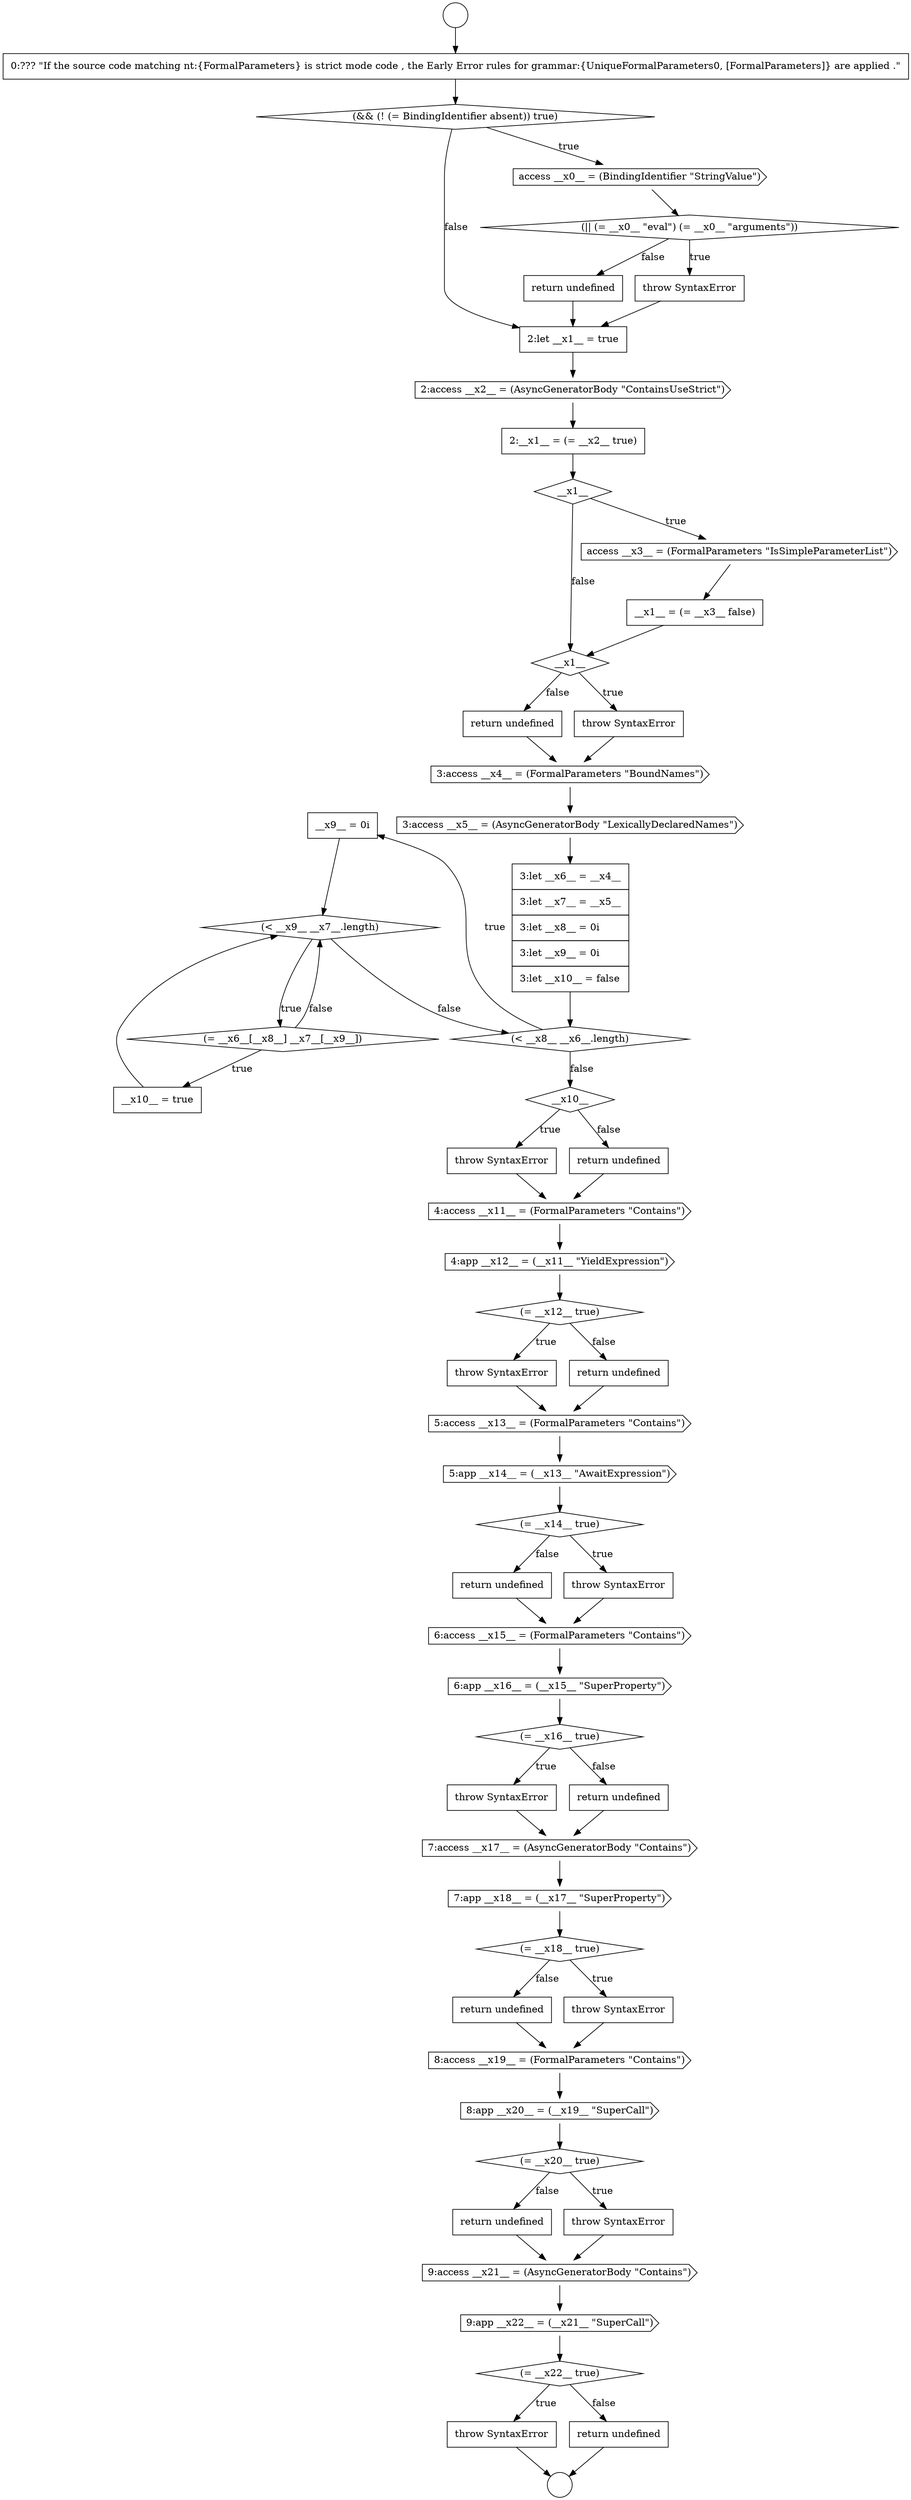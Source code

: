 digraph {
  node21079 [shape=none, margin=0, label=<<font color="black">
    <table border="0" cellborder="1" cellspacing="0" cellpadding="10">
      <tr><td align="left">__x9__ = 0i</td></tr>
    </table>
  </font>> color="black" fillcolor="white" style=filled]
  node21075 [shape=cds, label=<<font color="black">3:access __x4__ = (FormalParameters &quot;BoundNames&quot;)</font>> color="black" fillcolor="white" style=filled]
  node21060 [shape=none, margin=0, label=<<font color="black">
    <table border="0" cellborder="1" cellspacing="0" cellpadding="10">
      <tr><td align="left">0:??? &quot;If the source code matching nt:{FormalParameters} is strict mode code , the Early Error rules for grammar:{UniqueFormalParameters0, [FormalParameters]} are applied .&quot;</td></tr>
    </table>
  </font>> color="black" fillcolor="white" style=filled]
  node21083 [shape=diamond, label=<<font color="black">__x10__</font>> color="black" fillcolor="white" style=filled]
  node21087 [shape=cds, label=<<font color="black">4:app __x12__ = (__x11__ &quot;YieldExpression&quot;)</font>> color="black" fillcolor="white" style=filled]
  node21065 [shape=none, margin=0, label=<<font color="black">
    <table border="0" cellborder="1" cellspacing="0" cellpadding="10">
      <tr><td align="left">return undefined</td></tr>
    </table>
  </font>> color="black" fillcolor="white" style=filled]
  node21088 [shape=diamond, label=<<font color="black">(= __x12__ true)</font>> color="black" fillcolor="white" style=filled]
  node21076 [shape=cds, label=<<font color="black">3:access __x5__ = (AsyncGeneratorBody &quot;LexicallyDeclaredNames&quot;)</font>> color="black" fillcolor="white" style=filled]
  node21114 [shape=none, margin=0, label=<<font color="black">
    <table border="0" cellborder="1" cellspacing="0" cellpadding="10">
      <tr><td align="left">throw SyntaxError</td></tr>
    </table>
  </font>> color="black" fillcolor="white" style=filled]
  node21089 [shape=none, margin=0, label=<<font color="black">
    <table border="0" cellborder="1" cellspacing="0" cellpadding="10">
      <tr><td align="left">throw SyntaxError</td></tr>
    </table>
  </font>> color="black" fillcolor="white" style=filled]
  node21111 [shape=cds, label=<<font color="black">9:access __x21__ = (AsyncGeneratorBody &quot;Contains&quot;)</font>> color="black" fillcolor="white" style=filled]
  node21072 [shape=diamond, label=<<font color="black">__x1__</font>> color="black" fillcolor="white" style=filled]
  node21082 [shape=none, margin=0, label=<<font color="black">
    <table border="0" cellborder="1" cellspacing="0" cellpadding="10">
      <tr><td align="left">__x10__ = true</td></tr>
    </table>
  </font>> color="black" fillcolor="white" style=filled]
  node21096 [shape=cds, label=<<font color="black">6:access __x15__ = (FormalParameters &quot;Contains&quot;)</font>> color="black" fillcolor="white" style=filled]
  node21092 [shape=cds, label=<<font color="black">5:app __x14__ = (__x13__ &quot;AwaitExpression&quot;)</font>> color="black" fillcolor="white" style=filled]
  node21101 [shape=cds, label=<<font color="black">7:access __x17__ = (AsyncGeneratorBody &quot;Contains&quot;)</font>> color="black" fillcolor="white" style=filled]
  node21086 [shape=cds, label=<<font color="black">4:access __x11__ = (FormalParameters &quot;Contains&quot;)</font>> color="black" fillcolor="white" style=filled]
  node21064 [shape=none, margin=0, label=<<font color="black">
    <table border="0" cellborder="1" cellspacing="0" cellpadding="10">
      <tr><td align="left">throw SyntaxError</td></tr>
    </table>
  </font>> color="black" fillcolor="white" style=filled]
  node21069 [shape=diamond, label=<<font color="black">__x1__</font>> color="black" fillcolor="white" style=filled]
  node21107 [shape=cds, label=<<font color="black">8:app __x20__ = (__x19__ &quot;SuperCall&quot;)</font>> color="black" fillcolor="white" style=filled]
  node21078 [shape=diamond, label=<<font color="black">(&lt; __x8__ __x6__.length)</font>> color="black" fillcolor="white" style=filled]
  node21098 [shape=diamond, label=<<font color="black">(= __x16__ true)</font>> color="black" fillcolor="white" style=filled]
  node21095 [shape=none, margin=0, label=<<font color="black">
    <table border="0" cellborder="1" cellspacing="0" cellpadding="10">
      <tr><td align="left">return undefined</td></tr>
    </table>
  </font>> color="black" fillcolor="white" style=filled]
  node21066 [shape=none, margin=0, label=<<font color="black">
    <table border="0" cellborder="1" cellspacing="0" cellpadding="10">
      <tr><td align="left">2:let __x1__ = true</td></tr>
    </table>
  </font>> color="black" fillcolor="white" style=filled]
  node21110 [shape=none, margin=0, label=<<font color="black">
    <table border="0" cellborder="1" cellspacing="0" cellpadding="10">
      <tr><td align="left">return undefined</td></tr>
    </table>
  </font>> color="black" fillcolor="white" style=filled]
  node21063 [shape=diamond, label=<<font color="black">(|| (= __x0__ &quot;eval&quot;) (= __x0__ &quot;arguments&quot;))</font>> color="black" fillcolor="white" style=filled]
  node21115 [shape=none, margin=0, label=<<font color="black">
    <table border="0" cellborder="1" cellspacing="0" cellpadding="10">
      <tr><td align="left">return undefined</td></tr>
    </table>
  </font>> color="black" fillcolor="white" style=filled]
  node21091 [shape=cds, label=<<font color="black">5:access __x13__ = (FormalParameters &quot;Contains&quot;)</font>> color="black" fillcolor="white" style=filled]
  node21070 [shape=cds, label=<<font color="black">access __x3__ = (FormalParameters &quot;IsSimpleParameterList&quot;)</font>> color="black" fillcolor="white" style=filled]
  node21106 [shape=cds, label=<<font color="black">8:access __x19__ = (FormalParameters &quot;Contains&quot;)</font>> color="black" fillcolor="white" style=filled]
  node21059 [shape=circle label=" " color="black" fillcolor="white" style=filled]
  node21074 [shape=none, margin=0, label=<<font color="black">
    <table border="0" cellborder="1" cellspacing="0" cellpadding="10">
      <tr><td align="left">return undefined</td></tr>
    </table>
  </font>> color="black" fillcolor="white" style=filled]
  node21102 [shape=cds, label=<<font color="black">7:app __x18__ = (__x17__ &quot;SuperProperty&quot;)</font>> color="black" fillcolor="white" style=filled]
  node21067 [shape=cds, label=<<font color="black">2:access __x2__ = (AsyncGeneratorBody &quot;ContainsUseStrict&quot;)</font>> color="black" fillcolor="white" style=filled]
  node21109 [shape=none, margin=0, label=<<font color="black">
    <table border="0" cellborder="1" cellspacing="0" cellpadding="10">
      <tr><td align="left">throw SyntaxError</td></tr>
    </table>
  </font>> color="black" fillcolor="white" style=filled]
  node21077 [shape=none, margin=0, label=<<font color="black">
    <table border="0" cellborder="1" cellspacing="0" cellpadding="10">
      <tr><td align="left">3:let __x6__ = __x4__</td></tr>
      <tr><td align="left">3:let __x7__ = __x5__</td></tr>
      <tr><td align="left">3:let __x8__ = 0i</td></tr>
      <tr><td align="left">3:let __x9__ = 0i</td></tr>
      <tr><td align="left">3:let __x10__ = false</td></tr>
    </table>
  </font>> color="black" fillcolor="white" style=filled]
  node21062 [shape=cds, label=<<font color="black">access __x0__ = (BindingIdentifier &quot;StringValue&quot;)</font>> color="black" fillcolor="white" style=filled]
  node21094 [shape=none, margin=0, label=<<font color="black">
    <table border="0" cellborder="1" cellspacing="0" cellpadding="10">
      <tr><td align="left">throw SyntaxError</td></tr>
    </table>
  </font>> color="black" fillcolor="white" style=filled]
  node21084 [shape=none, margin=0, label=<<font color="black">
    <table border="0" cellborder="1" cellspacing="0" cellpadding="10">
      <tr><td align="left">throw SyntaxError</td></tr>
    </table>
  </font>> color="black" fillcolor="white" style=filled]
  node21099 [shape=none, margin=0, label=<<font color="black">
    <table border="0" cellborder="1" cellspacing="0" cellpadding="10">
      <tr><td align="left">throw SyntaxError</td></tr>
    </table>
  </font>> color="black" fillcolor="white" style=filled]
  node21103 [shape=diamond, label=<<font color="black">(= __x18__ true)</font>> color="black" fillcolor="white" style=filled]
  node21097 [shape=cds, label=<<font color="black">6:app __x16__ = (__x15__ &quot;SuperProperty&quot;)</font>> color="black" fillcolor="white" style=filled]
  node21071 [shape=none, margin=0, label=<<font color="black">
    <table border="0" cellborder="1" cellspacing="0" cellpadding="10">
      <tr><td align="left">__x1__ = (= __x3__ false)</td></tr>
    </table>
  </font>> color="black" fillcolor="white" style=filled]
  node21073 [shape=none, margin=0, label=<<font color="black">
    <table border="0" cellborder="1" cellspacing="0" cellpadding="10">
      <tr><td align="left">throw SyntaxError</td></tr>
    </table>
  </font>> color="black" fillcolor="white" style=filled]
  node21090 [shape=none, margin=0, label=<<font color="black">
    <table border="0" cellborder="1" cellspacing="0" cellpadding="10">
      <tr><td align="left">return undefined</td></tr>
    </table>
  </font>> color="black" fillcolor="white" style=filled]
  node21058 [shape=circle label=" " color="black" fillcolor="white" style=filled]
  node21061 [shape=diamond, label=<<font color="black">(&amp;&amp; (! (= BindingIdentifier absent)) true)</font>> color="black" fillcolor="white" style=filled]
  node21105 [shape=none, margin=0, label=<<font color="black">
    <table border="0" cellborder="1" cellspacing="0" cellpadding="10">
      <tr><td align="left">return undefined</td></tr>
    </table>
  </font>> color="black" fillcolor="white" style=filled]
  node21081 [shape=diamond, label=<<font color="black">(= __x6__[__x8__] __x7__[__x9__])</font>> color="black" fillcolor="white" style=filled]
  node21100 [shape=none, margin=0, label=<<font color="black">
    <table border="0" cellborder="1" cellspacing="0" cellpadding="10">
      <tr><td align="left">return undefined</td></tr>
    </table>
  </font>> color="black" fillcolor="white" style=filled]
  node21068 [shape=none, margin=0, label=<<font color="black">
    <table border="0" cellborder="1" cellspacing="0" cellpadding="10">
      <tr><td align="left">2:__x1__ = (= __x2__ true)</td></tr>
    </table>
  </font>> color="black" fillcolor="white" style=filled]
  node21093 [shape=diamond, label=<<font color="black">(= __x14__ true)</font>> color="black" fillcolor="white" style=filled]
  node21108 [shape=diamond, label=<<font color="black">(= __x20__ true)</font>> color="black" fillcolor="white" style=filled]
  node21085 [shape=none, margin=0, label=<<font color="black">
    <table border="0" cellborder="1" cellspacing="0" cellpadding="10">
      <tr><td align="left">return undefined</td></tr>
    </table>
  </font>> color="black" fillcolor="white" style=filled]
  node21080 [shape=diamond, label=<<font color="black">(&lt; __x9__ __x7__.length)</font>> color="black" fillcolor="white" style=filled]
  node21104 [shape=none, margin=0, label=<<font color="black">
    <table border="0" cellborder="1" cellspacing="0" cellpadding="10">
      <tr><td align="left">throw SyntaxError</td></tr>
    </table>
  </font>> color="black" fillcolor="white" style=filled]
  node21112 [shape=cds, label=<<font color="black">9:app __x22__ = (__x21__ &quot;SuperCall&quot;)</font>> color="black" fillcolor="white" style=filled]
  node21113 [shape=diamond, label=<<font color="black">(= __x22__ true)</font>> color="black" fillcolor="white" style=filled]
  node21075 -> node21076 [ color="black"]
  node21099 -> node21101 [ color="black"]
  node21114 -> node21059 [ color="black"]
  node21095 -> node21096 [ color="black"]
  node21107 -> node21108 [ color="black"]
  node21070 -> node21071 [ color="black"]
  node21082 -> node21080 [ color="black"]
  node21110 -> node21111 [ color="black"]
  node21078 -> node21079 [label=<<font color="black">true</font>> color="black"]
  node21078 -> node21083 [label=<<font color="black">false</font>> color="black"]
  node21093 -> node21094 [label=<<font color="black">true</font>> color="black"]
  node21093 -> node21095 [label=<<font color="black">false</font>> color="black"]
  node21065 -> node21066 [ color="black"]
  node21081 -> node21082 [label=<<font color="black">true</font>> color="black"]
  node21081 -> node21080 [label=<<font color="black">false</font>> color="black"]
  node21108 -> node21109 [label=<<font color="black">true</font>> color="black"]
  node21108 -> node21110 [label=<<font color="black">false</font>> color="black"]
  node21103 -> node21104 [label=<<font color="black">true</font>> color="black"]
  node21103 -> node21105 [label=<<font color="black">false</font>> color="black"]
  node21076 -> node21077 [ color="black"]
  node21102 -> node21103 [ color="black"]
  node21073 -> node21075 [ color="black"]
  node21061 -> node21062 [label=<<font color="black">true</font>> color="black"]
  node21061 -> node21066 [label=<<font color="black">false</font>> color="black"]
  node21090 -> node21091 [ color="black"]
  node21067 -> node21068 [ color="black"]
  node21066 -> node21067 [ color="black"]
  node21058 -> node21060 [ color="black"]
  node21101 -> node21102 [ color="black"]
  node21111 -> node21112 [ color="black"]
  node21086 -> node21087 [ color="black"]
  node21069 -> node21070 [label=<<font color="black">true</font>> color="black"]
  node21069 -> node21072 [label=<<font color="black">false</font>> color="black"]
  node21089 -> node21091 [ color="black"]
  node21105 -> node21106 [ color="black"]
  node21091 -> node21092 [ color="black"]
  node21080 -> node21081 [label=<<font color="black">true</font>> color="black"]
  node21080 -> node21078 [label=<<font color="black">false</font>> color="black"]
  node21109 -> node21111 [ color="black"]
  node21112 -> node21113 [ color="black"]
  node21060 -> node21061 [ color="black"]
  node21064 -> node21066 [ color="black"]
  node21084 -> node21086 [ color="black"]
  node21083 -> node21084 [label=<<font color="black">true</font>> color="black"]
  node21083 -> node21085 [label=<<font color="black">false</font>> color="black"]
  node21074 -> node21075 [ color="black"]
  node21094 -> node21096 [ color="black"]
  node21068 -> node21069 [ color="black"]
  node21097 -> node21098 [ color="black"]
  node21079 -> node21080 [ color="black"]
  node21062 -> node21063 [ color="black"]
  node21104 -> node21106 [ color="black"]
  node21115 -> node21059 [ color="black"]
  node21088 -> node21089 [label=<<font color="black">true</font>> color="black"]
  node21088 -> node21090 [label=<<font color="black">false</font>> color="black"]
  node21096 -> node21097 [ color="black"]
  node21077 -> node21078 [ color="black"]
  node21100 -> node21101 [ color="black"]
  node21072 -> node21073 [label=<<font color="black">true</font>> color="black"]
  node21072 -> node21074 [label=<<font color="black">false</font>> color="black"]
  node21071 -> node21072 [ color="black"]
  node21113 -> node21114 [label=<<font color="black">true</font>> color="black"]
  node21113 -> node21115 [label=<<font color="black">false</font>> color="black"]
  node21085 -> node21086 [ color="black"]
  node21087 -> node21088 [ color="black"]
  node21098 -> node21099 [label=<<font color="black">true</font>> color="black"]
  node21098 -> node21100 [label=<<font color="black">false</font>> color="black"]
  node21106 -> node21107 [ color="black"]
  node21063 -> node21064 [label=<<font color="black">true</font>> color="black"]
  node21063 -> node21065 [label=<<font color="black">false</font>> color="black"]
  node21092 -> node21093 [ color="black"]
}
